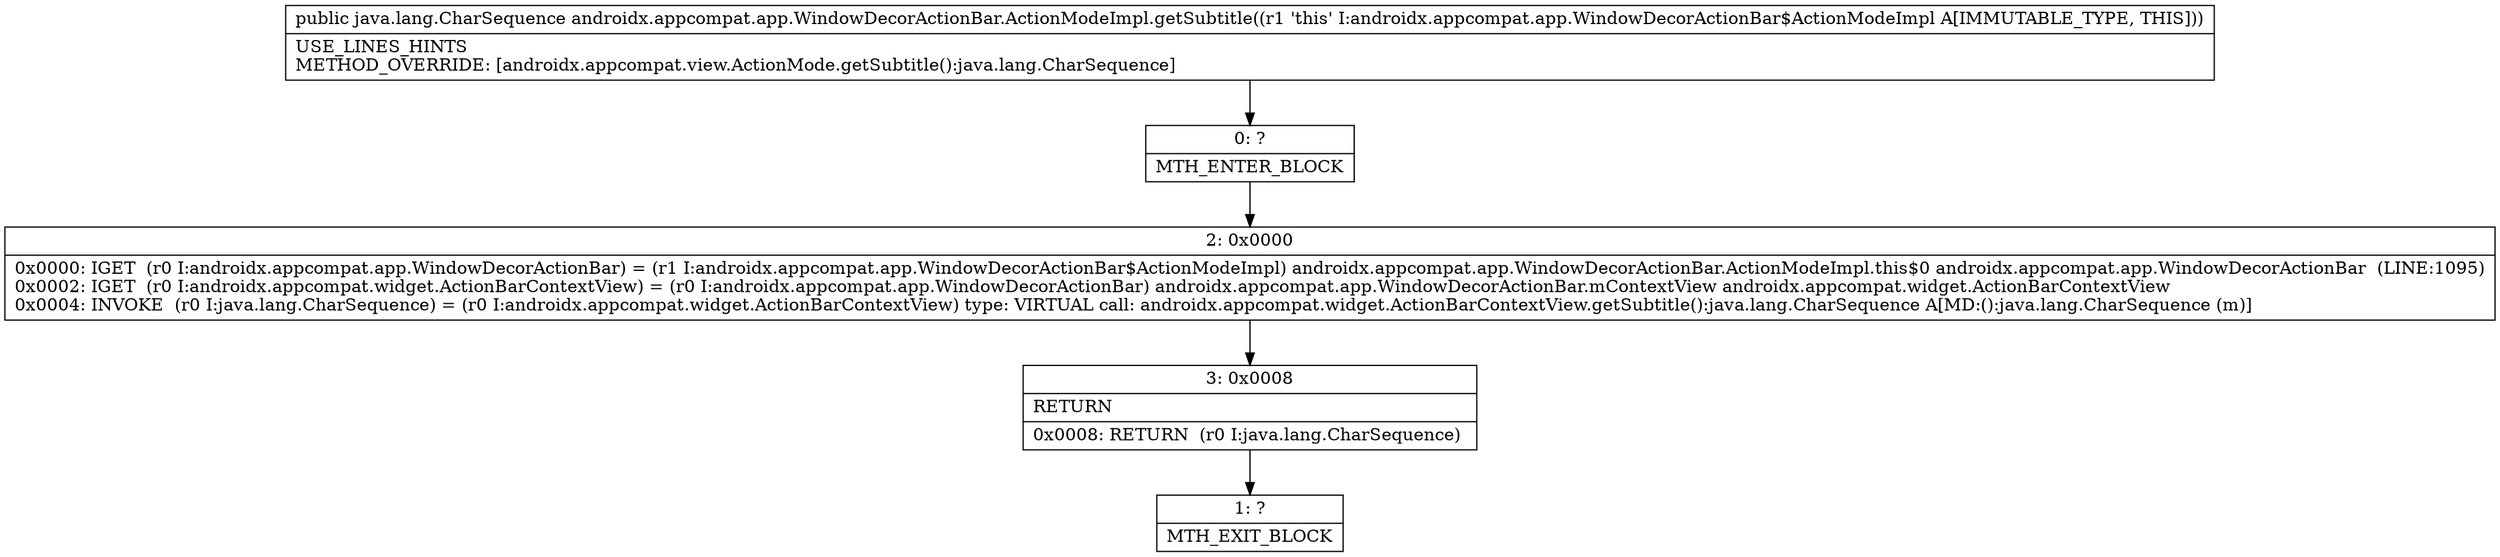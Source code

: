 digraph "CFG forandroidx.appcompat.app.WindowDecorActionBar.ActionModeImpl.getSubtitle()Ljava\/lang\/CharSequence;" {
Node_0 [shape=record,label="{0\:\ ?|MTH_ENTER_BLOCK\l}"];
Node_2 [shape=record,label="{2\:\ 0x0000|0x0000: IGET  (r0 I:androidx.appcompat.app.WindowDecorActionBar) = (r1 I:androidx.appcompat.app.WindowDecorActionBar$ActionModeImpl) androidx.appcompat.app.WindowDecorActionBar.ActionModeImpl.this$0 androidx.appcompat.app.WindowDecorActionBar  (LINE:1095)\l0x0002: IGET  (r0 I:androidx.appcompat.widget.ActionBarContextView) = (r0 I:androidx.appcompat.app.WindowDecorActionBar) androidx.appcompat.app.WindowDecorActionBar.mContextView androidx.appcompat.widget.ActionBarContextView \l0x0004: INVOKE  (r0 I:java.lang.CharSequence) = (r0 I:androidx.appcompat.widget.ActionBarContextView) type: VIRTUAL call: androidx.appcompat.widget.ActionBarContextView.getSubtitle():java.lang.CharSequence A[MD:():java.lang.CharSequence (m)]\l}"];
Node_3 [shape=record,label="{3\:\ 0x0008|RETURN\l|0x0008: RETURN  (r0 I:java.lang.CharSequence) \l}"];
Node_1 [shape=record,label="{1\:\ ?|MTH_EXIT_BLOCK\l}"];
MethodNode[shape=record,label="{public java.lang.CharSequence androidx.appcompat.app.WindowDecorActionBar.ActionModeImpl.getSubtitle((r1 'this' I:androidx.appcompat.app.WindowDecorActionBar$ActionModeImpl A[IMMUTABLE_TYPE, THIS]))  | USE_LINES_HINTS\lMETHOD_OVERRIDE: [androidx.appcompat.view.ActionMode.getSubtitle():java.lang.CharSequence]\l}"];
MethodNode -> Node_0;Node_0 -> Node_2;
Node_2 -> Node_3;
Node_3 -> Node_1;
}

